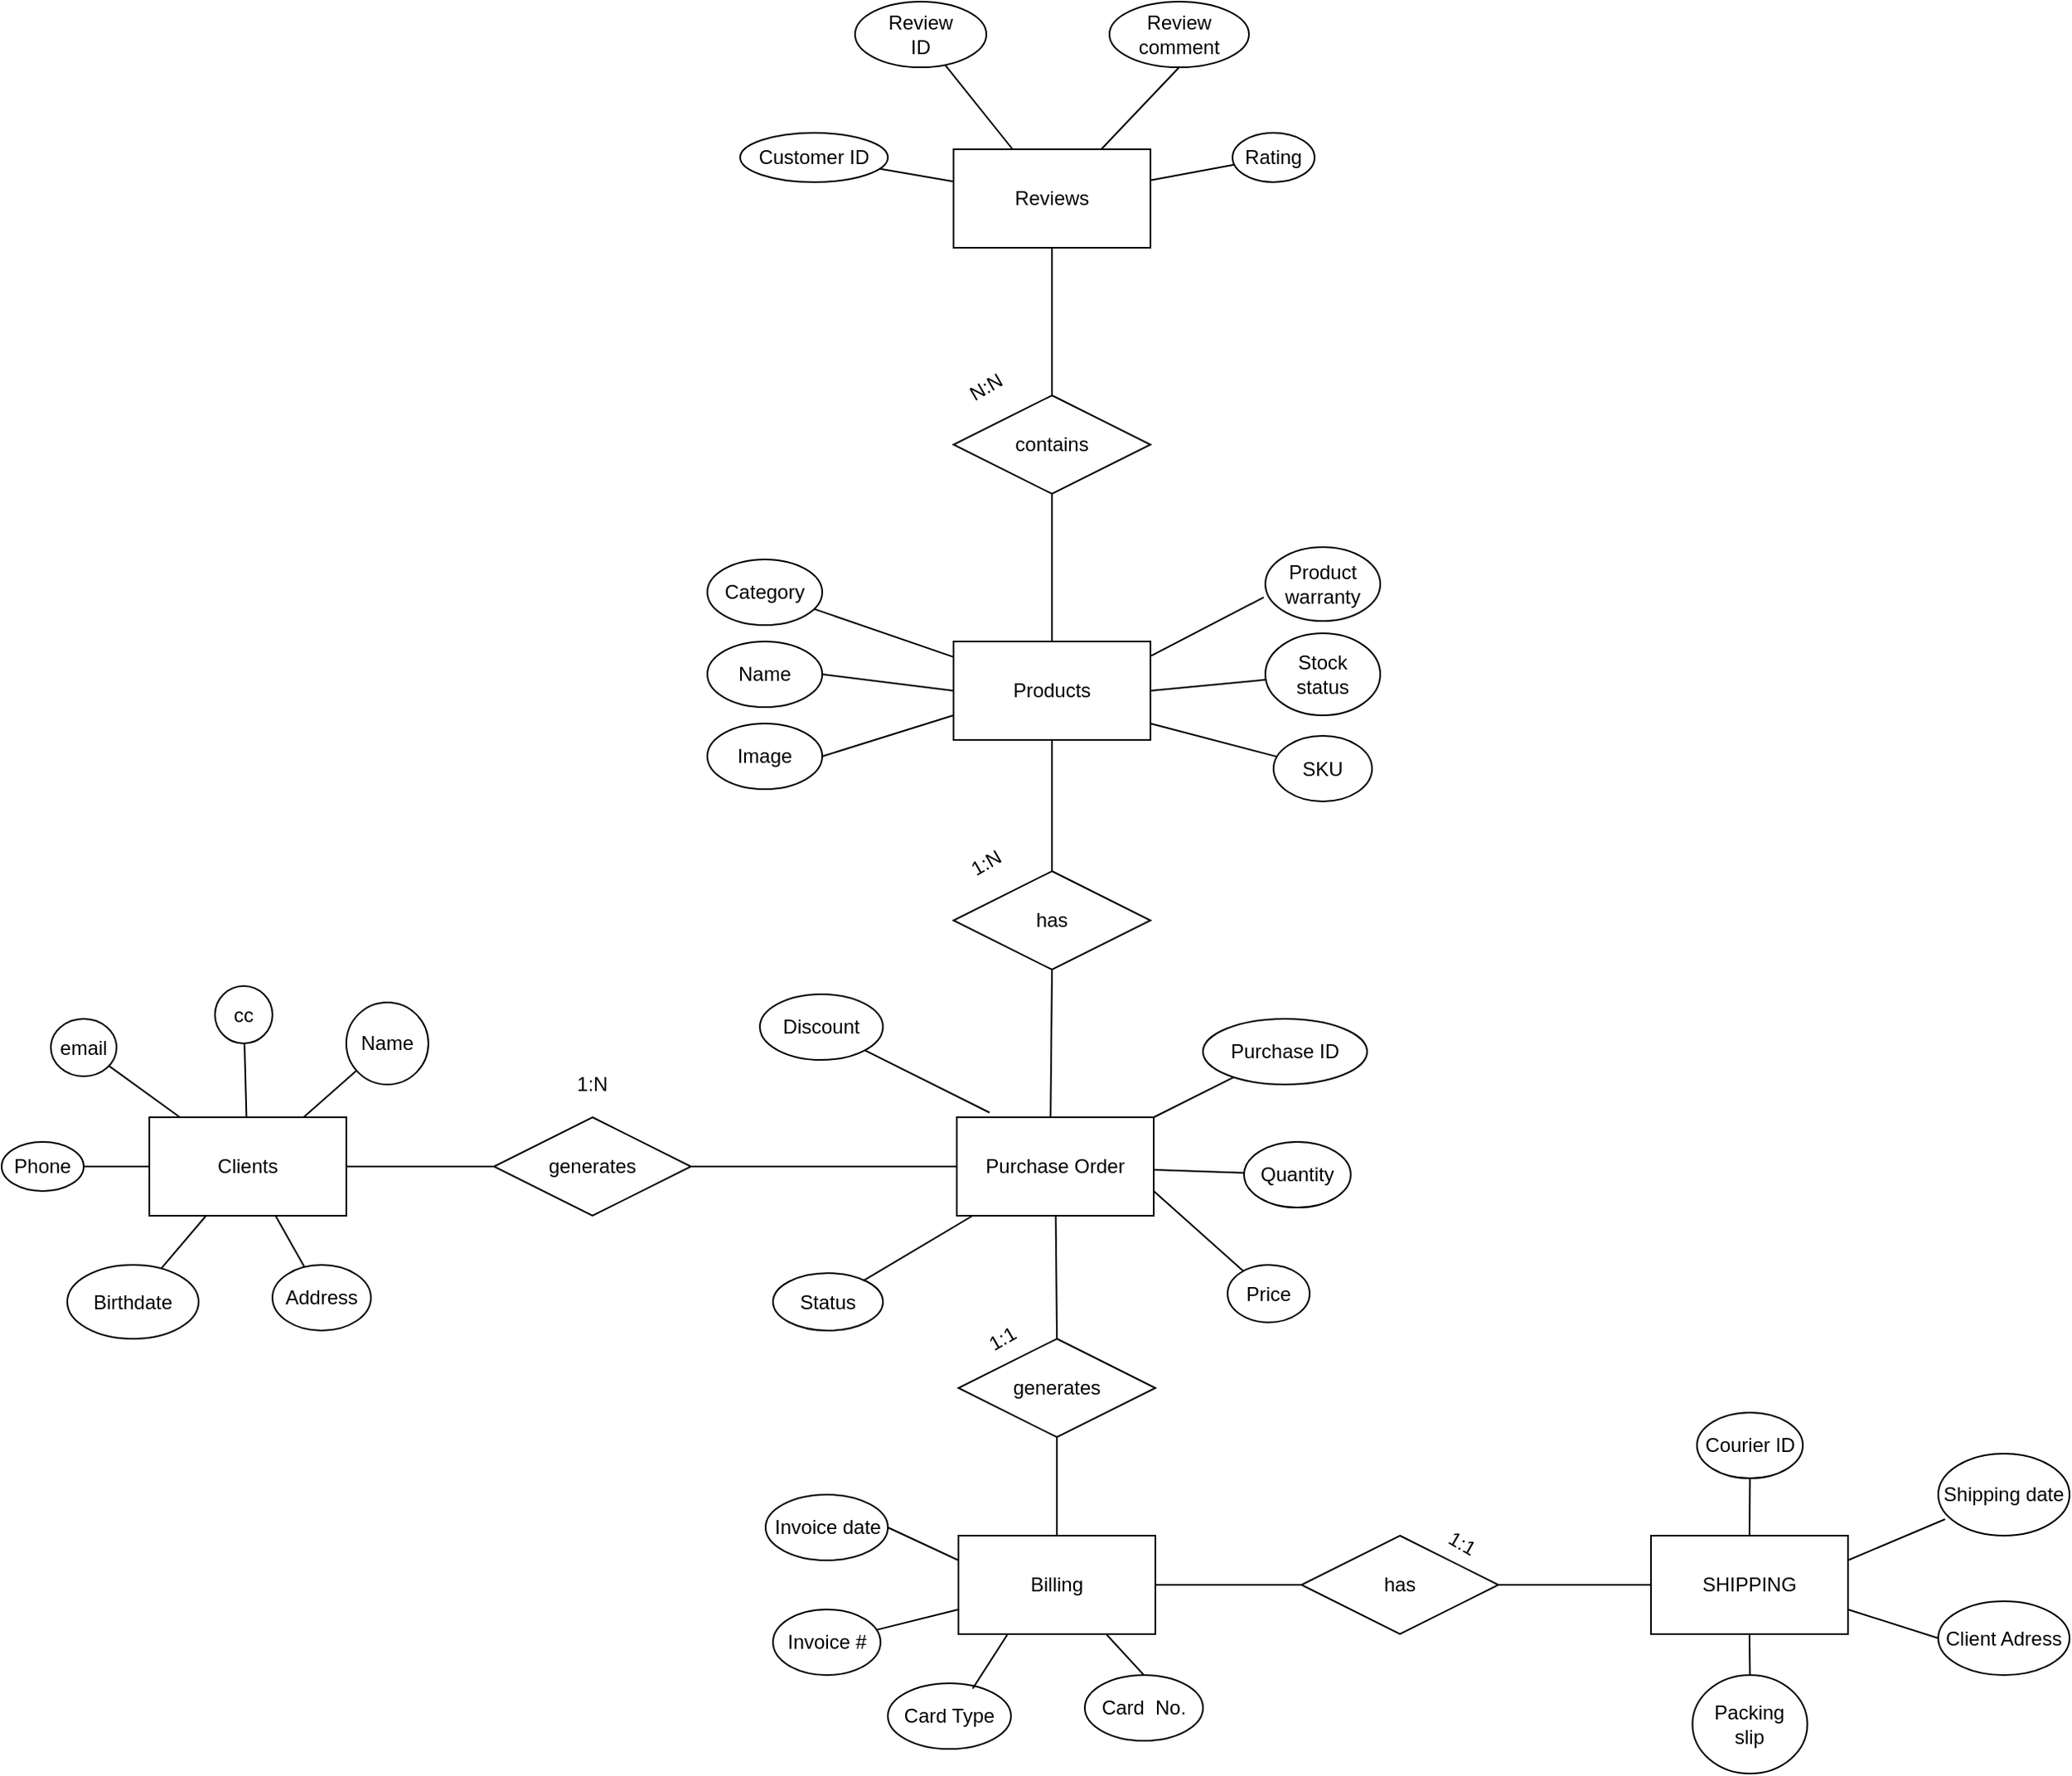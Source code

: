 <mxfile version="21.5.0" type="device">
  <diagram name="Page-1" id="65YWBiW6QOR2nZ7Mig4V">
    <mxGraphModel dx="2943" dy="2045" grid="1" gridSize="10" guides="1" tooltips="1" connect="1" arrows="1" fold="1" page="1" pageScale="1" pageWidth="850" pageHeight="1100" math="0" shadow="0">
      <root>
        <mxCell id="0" />
        <mxCell id="1" parent="0" />
        <mxCell id="MfXOiKpufsjJDc6b1-tj-1" value="Products" style="rounded=0;whiteSpace=wrap;html=1;" parent="1" vertex="1">
          <mxGeometry x="-60" y="-220" width="120" height="60" as="geometry" />
        </mxCell>
        <mxCell id="MfXOiKpufsjJDc6b1-tj-2" value="Clients" style="rounded=0;whiteSpace=wrap;html=1;" parent="1" vertex="1">
          <mxGeometry x="-550" y="70" width="120" height="60" as="geometry" />
        </mxCell>
        <mxCell id="MfXOiKpufsjJDc6b1-tj-5" value="Reviews" style="rounded=0;whiteSpace=wrap;html=1;" parent="1" vertex="1">
          <mxGeometry x="-60" y="-520" width="120" height="60" as="geometry" />
        </mxCell>
        <mxCell id="MfXOiKpufsjJDc6b1-tj-6" value="" style="endArrow=none;html=1;rounded=0;exitX=0.5;exitY=0;exitDx=0;exitDy=0;" parent="1" source="MfXOiKpufsjJDc6b1-tj-8" target="MfXOiKpufsjJDc6b1-tj-5" edge="1">
          <mxGeometry width="50" height="50" relative="1" as="geometry">
            <mxPoint x="-60" y="-80" as="sourcePoint" />
            <mxPoint x="80" y="30" as="targetPoint" />
          </mxGeometry>
        </mxCell>
        <mxCell id="MfXOiKpufsjJDc6b1-tj-7" value="" style="endArrow=none;html=1;rounded=0;exitX=0.5;exitY=1;exitDx=0;exitDy=0;" parent="1" source="MfXOiKpufsjJDc6b1-tj-8" target="MfXOiKpufsjJDc6b1-tj-1" edge="1">
          <mxGeometry width="50" height="50" relative="1" as="geometry">
            <mxPoint x="-140" y="-180" as="sourcePoint" />
            <mxPoint x="80" y="-70" as="targetPoint" />
          </mxGeometry>
        </mxCell>
        <mxCell id="MfXOiKpufsjJDc6b1-tj-8" value="contains" style="shape=rhombus;perimeter=rhombusPerimeter;whiteSpace=wrap;html=1;align=center;" parent="1" vertex="1">
          <mxGeometry x="-60" y="-370" width="120" height="60" as="geometry" />
        </mxCell>
        <mxCell id="MfXOiKpufsjJDc6b1-tj-9" value="generates" style="shape=rhombus;perimeter=rhombusPerimeter;whiteSpace=wrap;html=1;align=center;" parent="1" vertex="1">
          <mxGeometry x="-57" y="205" width="120" height="60" as="geometry" />
        </mxCell>
        <mxCell id="MfXOiKpufsjJDc6b1-tj-12" value="generates" style="shape=rhombus;perimeter=rhombusPerimeter;whiteSpace=wrap;html=1;align=center;rotation=0;" parent="1" vertex="1">
          <mxGeometry x="-340" y="70" width="120" height="60" as="geometry" />
        </mxCell>
        <mxCell id="MfXOiKpufsjJDc6b1-tj-13" value="" style="endArrow=none;html=1;rounded=0;exitX=0.5;exitY=1;exitDx=0;exitDy=0;entryX=0.476;entryY=0.025;entryDx=0;entryDy=0;entryPerimeter=0;" parent="1" source="MfXOiKpufsjJDc6b1-tj-21" target="g3toydNGnW4dyKCD_vtr-1" edge="1">
          <mxGeometry relative="1" as="geometry">
            <mxPoint x="180" y="-40" as="sourcePoint" />
            <mxPoint y="60" as="targetPoint" />
          </mxGeometry>
        </mxCell>
        <mxCell id="MfXOiKpufsjJDc6b1-tj-14" value="" style="endArrow=none;html=1;rounded=0;entryX=0;entryY=0.5;entryDx=0;entryDy=0;" parent="1" source="MfXOiKpufsjJDc6b1-tj-2" target="MfXOiKpufsjJDc6b1-tj-12" edge="1">
          <mxGeometry relative="1" as="geometry">
            <mxPoint x="-140" y="10" as="sourcePoint" />
            <mxPoint x="20" y="10" as="targetPoint" />
          </mxGeometry>
        </mxCell>
        <mxCell id="MfXOiKpufsjJDc6b1-tj-17" value="" style="endArrow=none;html=1;rounded=0;entryX=0.5;entryY=1;entryDx=0;entryDy=0;exitX=0.5;exitY=0;exitDx=0;exitDy=0;" parent="1" source="MfXOiKpufsjJDc6b1-tj-19" target="MfXOiKpufsjJDc6b1-tj-9" edge="1">
          <mxGeometry relative="1" as="geometry">
            <mxPoint x="-4.53" y="365" as="sourcePoint" />
            <mxPoint x="-4.53" y="265" as="targetPoint" />
          </mxGeometry>
        </mxCell>
        <mxCell id="MfXOiKpufsjJDc6b1-tj-18" value="1:N" style="text;html=1;strokeColor=none;fillColor=none;align=center;verticalAlign=middle;whiteSpace=wrap;rounded=0;rotation=0;" parent="1" vertex="1">
          <mxGeometry x="-310" y="40" width="60" height="20" as="geometry" />
        </mxCell>
        <mxCell id="MfXOiKpufsjJDc6b1-tj-19" value="Billing" style="rounded=0;whiteSpace=wrap;html=1;" parent="1" vertex="1">
          <mxGeometry x="-57" y="325" width="120" height="60" as="geometry" />
        </mxCell>
        <mxCell id="MfXOiKpufsjJDc6b1-tj-21" value="has" style="shape=rhombus;perimeter=rhombusPerimeter;whiteSpace=wrap;html=1;align=center;" parent="1" vertex="1">
          <mxGeometry x="-60" y="-80" width="120" height="60" as="geometry" />
        </mxCell>
        <mxCell id="MfXOiKpufsjJDc6b1-tj-23" value="1:1" style="text;html=1;strokeColor=none;fillColor=none;align=center;verticalAlign=middle;whiteSpace=wrap;rounded=0;rotation=-30;" parent="1" vertex="1">
          <mxGeometry x="-60" y="190" width="60" height="30" as="geometry" />
        </mxCell>
        <mxCell id="MfXOiKpufsjJDc6b1-tj-25" value="1:N" style="text;html=1;strokeColor=none;fillColor=none;align=center;verticalAlign=middle;whiteSpace=wrap;rounded=0;rotation=-30;" parent="1" vertex="1">
          <mxGeometry x="-70" y="-100" width="60" height="30" as="geometry" />
        </mxCell>
        <mxCell id="MfXOiKpufsjJDc6b1-tj-26" value="N:N" style="text;html=1;strokeColor=none;fillColor=none;align=center;verticalAlign=middle;whiteSpace=wrap;rounded=0;rotation=-30;" parent="1" vertex="1">
          <mxGeometry x="-70" y="-390" width="60" height="30" as="geometry" />
        </mxCell>
        <mxCell id="MfXOiKpufsjJDc6b1-tj-33" value="cc" style="ellipse;whiteSpace=wrap;html=1;aspect=fixed;" parent="1" vertex="1">
          <mxGeometry x="-510" y="-10" width="35" height="35" as="geometry" />
        </mxCell>
        <mxCell id="MfXOiKpufsjJDc6b1-tj-34" value="" style="endArrow=none;html=1;rounded=0;" parent="1" source="MfXOiKpufsjJDc6b1-tj-2" target="MfXOiKpufsjJDc6b1-tj-33" edge="1">
          <mxGeometry width="50" height="50" relative="1" as="geometry">
            <mxPoint x="-150" y="105" as="sourcePoint" />
            <mxPoint x="-100" y="55" as="targetPoint" />
          </mxGeometry>
        </mxCell>
        <mxCell id="MfXOiKpufsjJDc6b1-tj-35" value="SKU" style="ellipse;whiteSpace=wrap;html=1;" parent="1" vertex="1">
          <mxGeometry x="135" y="-162.5" width="60" height="40" as="geometry" />
        </mxCell>
        <mxCell id="MfXOiKpufsjJDc6b1-tj-36" value="" style="endArrow=none;html=1;rounded=0;" parent="1" source="MfXOiKpufsjJDc6b1-tj-1" target="MfXOiKpufsjJDc6b1-tj-35" edge="1">
          <mxGeometry width="50" height="50" relative="1" as="geometry">
            <mxPoint x="30" y="-110" as="sourcePoint" />
            <mxPoint x="80" y="-160" as="targetPoint" />
            <Array as="points">
              <mxPoint x="60" y="-170" />
            </Array>
          </mxGeometry>
        </mxCell>
        <mxCell id="MfXOiKpufsjJDc6b1-tj-37" value="Review &lt;br&gt;ID" style="ellipse;whiteSpace=wrap;html=1;" parent="1" vertex="1">
          <mxGeometry x="-120" y="-610" width="80" height="40" as="geometry" />
        </mxCell>
        <mxCell id="MfXOiKpufsjJDc6b1-tj-38" value="" style="endArrow=none;html=1;rounded=0;" parent="1" source="MfXOiKpufsjJDc6b1-tj-5" target="MfXOiKpufsjJDc6b1-tj-37" edge="1">
          <mxGeometry width="50" height="50" relative="1" as="geometry">
            <mxPoint x="30" y="-270" as="sourcePoint" />
            <mxPoint x="80" y="-320" as="targetPoint" />
          </mxGeometry>
        </mxCell>
        <mxCell id="MfXOiKpufsjJDc6b1-tj-47" value="email" style="ellipse;whiteSpace=wrap;html=1;" parent="1" vertex="1">
          <mxGeometry x="-610" y="10" width="40" height="35" as="geometry" />
        </mxCell>
        <mxCell id="MfXOiKpufsjJDc6b1-tj-48" value="Phone" style="ellipse;whiteSpace=wrap;html=1;" parent="1" vertex="1">
          <mxGeometry x="-640" y="85" width="50" height="30" as="geometry" />
        </mxCell>
        <mxCell id="MfXOiKpufsjJDc6b1-tj-49" value="Address" style="ellipse;whiteSpace=wrap;html=1;" parent="1" vertex="1">
          <mxGeometry x="-475" y="160" width="60" height="40" as="geometry" />
        </mxCell>
        <mxCell id="MfXOiKpufsjJDc6b1-tj-50" value="" style="endArrow=none;html=1;rounded=0;" parent="1" source="MfXOiKpufsjJDc6b1-tj-49" target="MfXOiKpufsjJDc6b1-tj-2" edge="1">
          <mxGeometry width="50" height="50" relative="1" as="geometry">
            <mxPoint x="-150" y="265" as="sourcePoint" />
            <mxPoint x="-100" y="215" as="targetPoint" />
          </mxGeometry>
        </mxCell>
        <mxCell id="MfXOiKpufsjJDc6b1-tj-51" value="" style="endArrow=none;html=1;rounded=0;" parent="1" source="MfXOiKpufsjJDc6b1-tj-48" target="MfXOiKpufsjJDc6b1-tj-2" edge="1">
          <mxGeometry width="50" height="50" relative="1" as="geometry">
            <mxPoint x="-150" y="265" as="sourcePoint" />
            <mxPoint x="-100" y="215" as="targetPoint" />
          </mxGeometry>
        </mxCell>
        <mxCell id="MfXOiKpufsjJDc6b1-tj-52" value="" style="endArrow=none;html=1;rounded=0;" parent="1" source="MfXOiKpufsjJDc6b1-tj-2" target="MfXOiKpufsjJDc6b1-tj-47" edge="1">
          <mxGeometry width="50" height="50" relative="1" as="geometry">
            <mxPoint x="-150" y="265" as="sourcePoint" />
            <mxPoint x="-100" y="215" as="targetPoint" />
          </mxGeometry>
        </mxCell>
        <mxCell id="MfXOiKpufsjJDc6b1-tj-53" value="Birthdate" style="ellipse;whiteSpace=wrap;html=1;" parent="1" vertex="1">
          <mxGeometry x="-600" y="160" width="80" height="45" as="geometry" />
        </mxCell>
        <mxCell id="MfXOiKpufsjJDc6b1-tj-54" value="" style="endArrow=none;html=1;rounded=0;" parent="1" source="MfXOiKpufsjJDc6b1-tj-53" target="MfXOiKpufsjJDc6b1-tj-2" edge="1">
          <mxGeometry width="50" height="50" relative="1" as="geometry">
            <mxPoint x="-150" y="265" as="sourcePoint" />
            <mxPoint x="-100" y="215" as="targetPoint" />
          </mxGeometry>
        </mxCell>
        <mxCell id="MfXOiKpufsjJDc6b1-tj-57" value="Category" style="ellipse;whiteSpace=wrap;html=1;" parent="1" vertex="1">
          <mxGeometry x="-210" y="-270" width="70" height="40" as="geometry" />
        </mxCell>
        <mxCell id="MfXOiKpufsjJDc6b1-tj-58" value="Stock &lt;br&gt;status" style="ellipse;whiteSpace=wrap;html=1;" parent="1" vertex="1">
          <mxGeometry x="130" y="-225" width="70" height="50" as="geometry" />
        </mxCell>
        <mxCell id="MfXOiKpufsjJDc6b1-tj-59" value="Product &lt;br&gt;warranty" style="ellipse;whiteSpace=wrap;html=1;" parent="1" vertex="1">
          <mxGeometry x="130" y="-277.5" width="70" height="45" as="geometry" />
        </mxCell>
        <mxCell id="MfXOiKpufsjJDc6b1-tj-60" value="" style="endArrow=none;html=1;rounded=0;entryX=1;entryY=0.5;entryDx=0;entryDy=0;" parent="1" source="MfXOiKpufsjJDc6b1-tj-58" target="MfXOiKpufsjJDc6b1-tj-1" edge="1">
          <mxGeometry width="50" height="50" relative="1" as="geometry">
            <mxPoint x="110" y="-160" as="sourcePoint" />
            <mxPoint x="160" y="-210" as="targetPoint" />
          </mxGeometry>
        </mxCell>
        <mxCell id="MfXOiKpufsjJDc6b1-tj-61" value="" style="endArrow=none;html=1;rounded=0;entryX=-0.014;entryY=0.68;entryDx=0;entryDy=0;exitX=1.004;exitY=0.144;exitDx=0;exitDy=0;entryPerimeter=0;exitPerimeter=0;" parent="1" source="MfXOiKpufsjJDc6b1-tj-1" target="MfXOiKpufsjJDc6b1-tj-59" edge="1">
          <mxGeometry width="50" height="50" relative="1" as="geometry">
            <mxPoint x="110" y="-160" as="sourcePoint" />
            <mxPoint x="160" y="-210" as="targetPoint" />
          </mxGeometry>
        </mxCell>
        <mxCell id="MfXOiKpufsjJDc6b1-tj-62" value="" style="endArrow=none;html=1;rounded=0;" parent="1" source="MfXOiKpufsjJDc6b1-tj-57" target="MfXOiKpufsjJDc6b1-tj-1" edge="1">
          <mxGeometry width="50" height="50" relative="1" as="geometry">
            <mxPoint x="110" y="-160" as="sourcePoint" />
            <mxPoint x="160" y="-210" as="targetPoint" />
          </mxGeometry>
        </mxCell>
        <mxCell id="MfXOiKpufsjJDc6b1-tj-65" value="Invoice #" style="ellipse;whiteSpace=wrap;html=1;" parent="1" vertex="1">
          <mxGeometry x="-170" y="370" width="65.5" height="40" as="geometry" />
        </mxCell>
        <mxCell id="MfXOiKpufsjJDc6b1-tj-66" value="Card Type" style="ellipse;whiteSpace=wrap;html=1;" parent="1" vertex="1">
          <mxGeometry x="-100" y="415" width="75" height="40" as="geometry" />
        </mxCell>
        <mxCell id="MfXOiKpufsjJDc6b1-tj-67" value="" style="endArrow=none;html=1;rounded=0;entryX=0.25;entryY=1;entryDx=0;entryDy=0;exitX=0.689;exitY=0.081;exitDx=0;exitDy=0;exitPerimeter=0;" parent="1" source="MfXOiKpufsjJDc6b1-tj-66" target="MfXOiKpufsjJDc6b1-tj-19" edge="1">
          <mxGeometry width="50" height="50" relative="1" as="geometry">
            <mxPoint x="113" y="315" as="sourcePoint" />
            <mxPoint x="163" y="265" as="targetPoint" />
          </mxGeometry>
        </mxCell>
        <mxCell id="MfXOiKpufsjJDc6b1-tj-68" value="" style="endArrow=none;html=1;rounded=0;exitX=0;exitY=0.75;exitDx=0;exitDy=0;" parent="1" source="MfXOiKpufsjJDc6b1-tj-19" target="MfXOiKpufsjJDc6b1-tj-65" edge="1">
          <mxGeometry width="50" height="50" relative="1" as="geometry">
            <mxPoint x="113" y="375" as="sourcePoint" />
            <mxPoint x="163" y="325" as="targetPoint" />
          </mxGeometry>
        </mxCell>
        <mxCell id="MfXOiKpufsjJDc6b1-tj-69" value="Customer ID" style="ellipse;whiteSpace=wrap;html=1;" parent="1" vertex="1">
          <mxGeometry x="-190" y="-530" width="90" height="30" as="geometry" />
        </mxCell>
        <mxCell id="MfXOiKpufsjJDc6b1-tj-70" value="Rating" style="ellipse;whiteSpace=wrap;html=1;" parent="1" vertex="1">
          <mxGeometry x="110" y="-530" width="50" height="30" as="geometry" />
        </mxCell>
        <mxCell id="MfXOiKpufsjJDc6b1-tj-71" value="" style="endArrow=none;html=1;rounded=0;" parent="1" source="MfXOiKpufsjJDc6b1-tj-5" target="MfXOiKpufsjJDc6b1-tj-70" edge="1">
          <mxGeometry width="50" height="50" relative="1" as="geometry">
            <mxPoint x="110" y="-350" as="sourcePoint" />
            <mxPoint x="160" y="-400" as="targetPoint" />
          </mxGeometry>
        </mxCell>
        <mxCell id="MfXOiKpufsjJDc6b1-tj-72" value="" style="endArrow=none;html=1;rounded=0;" parent="1" source="MfXOiKpufsjJDc6b1-tj-69" target="MfXOiKpufsjJDc6b1-tj-5" edge="1">
          <mxGeometry width="50" height="50" relative="1" as="geometry">
            <mxPoint x="110" y="-350" as="sourcePoint" />
            <mxPoint x="160" y="-400" as="targetPoint" />
          </mxGeometry>
        </mxCell>
        <mxCell id="MfXOiKpufsjJDc6b1-tj-73" value="Name" style="ellipse;whiteSpace=wrap;html=1;aspect=fixed;" parent="1" vertex="1">
          <mxGeometry x="-430" width="50" height="50" as="geometry" />
        </mxCell>
        <mxCell id="MfXOiKpufsjJDc6b1-tj-74" value="" style="endArrow=none;html=1;rounded=0;" parent="1" source="MfXOiKpufsjJDc6b1-tj-2" target="MfXOiKpufsjJDc6b1-tj-73" edge="1">
          <mxGeometry width="50" height="50" relative="1" as="geometry">
            <mxPoint x="-480" y="75" as="sourcePoint" />
            <mxPoint x="-480" y="30" as="targetPoint" />
          </mxGeometry>
        </mxCell>
        <mxCell id="MfXOiKpufsjJDc6b1-tj-75" value="Name" style="ellipse;whiteSpace=wrap;html=1;" parent="1" vertex="1">
          <mxGeometry x="-210" y="-220" width="70" height="40" as="geometry" />
        </mxCell>
        <mxCell id="MfXOiKpufsjJDc6b1-tj-77" value="" style="endArrow=none;html=1;rounded=0;exitX=1;exitY=0.5;exitDx=0;exitDy=0;entryX=0;entryY=0.5;entryDx=0;entryDy=0;" parent="1" source="MfXOiKpufsjJDc6b1-tj-75" target="MfXOiKpufsjJDc6b1-tj-1" edge="1">
          <mxGeometry width="50" height="50" relative="1" as="geometry">
            <mxPoint x="-117" y="-204" as="sourcePoint" />
            <mxPoint x="-50" y="-191" as="targetPoint" />
          </mxGeometry>
        </mxCell>
        <mxCell id="MfXOiKpufsjJDc6b1-tj-78" value="Image" style="ellipse;whiteSpace=wrap;html=1;" parent="1" vertex="1">
          <mxGeometry x="-210" y="-170" width="70" height="40" as="geometry" />
        </mxCell>
        <mxCell id="MfXOiKpufsjJDc6b1-tj-79" value="" style="endArrow=none;html=1;rounded=0;exitX=1;exitY=0.5;exitDx=0;exitDy=0;entryX=0;entryY=0.75;entryDx=0;entryDy=0;" parent="1" source="MfXOiKpufsjJDc6b1-tj-78" edge="1" target="MfXOiKpufsjJDc6b1-tj-1">
          <mxGeometry width="50" height="50" relative="1" as="geometry">
            <mxPoint x="-120" y="-162" as="sourcePoint" />
            <mxPoint x="-90" y="-170" as="targetPoint" />
          </mxGeometry>
        </mxCell>
        <mxCell id="MfXOiKpufsjJDc6b1-tj-80" value="Card&amp;nbsp; No." style="ellipse;whiteSpace=wrap;html=1;" parent="1" vertex="1">
          <mxGeometry x="20" y="410" width="72" height="40" as="geometry" />
        </mxCell>
        <mxCell id="MfXOiKpufsjJDc6b1-tj-81" value="Invoice date" style="ellipse;whiteSpace=wrap;html=1;" parent="1" vertex="1">
          <mxGeometry x="-174.5" y="300" width="74.5" height="40" as="geometry" />
        </mxCell>
        <mxCell id="MfXOiKpufsjJDc6b1-tj-82" value="" style="endArrow=none;html=1;rounded=0;exitX=0;exitY=0.25;exitDx=0;exitDy=0;entryX=1;entryY=0.5;entryDx=0;entryDy=0;" parent="1" source="MfXOiKpufsjJDc6b1-tj-19" target="MfXOiKpufsjJDc6b1-tj-81" edge="1">
          <mxGeometry width="50" height="50" relative="1" as="geometry">
            <mxPoint x="-13" y="395" as="sourcePoint" />
            <mxPoint x="-32" y="416" as="targetPoint" />
          </mxGeometry>
        </mxCell>
        <mxCell id="MfXOiKpufsjJDc6b1-tj-83" value="" style="endArrow=none;html=1;rounded=0;exitX=0.5;exitY=0;exitDx=0;exitDy=0;entryX=0.75;entryY=1;entryDx=0;entryDy=0;" parent="1" source="MfXOiKpufsjJDc6b1-tj-80" target="MfXOiKpufsjJDc6b1-tj-19" edge="1">
          <mxGeometry width="50" height="50" relative="1" as="geometry">
            <mxPoint x="-46" y="374" as="sourcePoint" />
            <mxPoint x="-57" y="400" as="targetPoint" />
          </mxGeometry>
        </mxCell>
        <mxCell id="MfXOiKpufsjJDc6b1-tj-84" value="Review&lt;br&gt;comment" style="ellipse;whiteSpace=wrap;html=1;" parent="1" vertex="1">
          <mxGeometry x="35" y="-610" width="85" height="40" as="geometry" />
        </mxCell>
        <mxCell id="MfXOiKpufsjJDc6b1-tj-85" value="" style="endArrow=none;html=1;rounded=0;exitX=0.75;exitY=0;exitDx=0;exitDy=0;entryX=0.5;entryY=1;entryDx=0;entryDy=0;" parent="1" source="MfXOiKpufsjJDc6b1-tj-5" target="MfXOiKpufsjJDc6b1-tj-84" edge="1">
          <mxGeometry width="50" height="50" relative="1" as="geometry">
            <mxPoint x="-5" y="-510" as="sourcePoint" />
            <mxPoint x="-20" y="-540" as="targetPoint" />
          </mxGeometry>
        </mxCell>
        <mxCell id="g3toydNGnW4dyKCD_vtr-1" value="Purchase Order" style="rounded=0;whiteSpace=wrap;html=1;" vertex="1" parent="1">
          <mxGeometry x="-58" y="70" width="120" height="60" as="geometry" />
        </mxCell>
        <mxCell id="g3toydNGnW4dyKCD_vtr-2" value="Discount" style="ellipse;whiteSpace=wrap;html=1;" vertex="1" parent="1">
          <mxGeometry x="-178" y="-5" width="75" height="40" as="geometry" />
        </mxCell>
        <mxCell id="g3toydNGnW4dyKCD_vtr-3" value="" style="endArrow=none;html=1;rounded=0;entryX=0.166;entryY=-0.048;entryDx=0;entryDy=0;exitX=1;exitY=1;exitDx=0;exitDy=0;entryPerimeter=0;" edge="1" source="g3toydNGnW4dyKCD_vtr-2" target="g3toydNGnW4dyKCD_vtr-1" parent="1">
          <mxGeometry width="50" height="50" relative="1" as="geometry">
            <mxPoint x="-203" y="-25" as="sourcePoint" />
            <mxPoint x="-153" y="-75" as="targetPoint" />
          </mxGeometry>
        </mxCell>
        <mxCell id="g3toydNGnW4dyKCD_vtr-4" value="Status" style="ellipse;whiteSpace=wrap;html=1;" vertex="1" parent="1">
          <mxGeometry x="-170" y="165" width="67" height="35" as="geometry" />
        </mxCell>
        <mxCell id="g3toydNGnW4dyKCD_vtr-5" value="Price" style="ellipse;whiteSpace=wrap;html=1;" vertex="1" parent="1">
          <mxGeometry x="107" y="160" width="50" height="35" as="geometry" />
        </mxCell>
        <mxCell id="g3toydNGnW4dyKCD_vtr-6" value="Quantity" style="ellipse;whiteSpace=wrap;html=1;" vertex="1" parent="1">
          <mxGeometry x="117" y="85" width="65" height="40" as="geometry" />
        </mxCell>
        <mxCell id="g3toydNGnW4dyKCD_vtr-7" value="Purchase ID" style="ellipse;whiteSpace=wrap;html=1;" vertex="1" parent="1">
          <mxGeometry x="92" y="10" width="100" height="40" as="geometry" />
        </mxCell>
        <mxCell id="g3toydNGnW4dyKCD_vtr-8" value="" style="endArrow=none;html=1;rounded=0;" edge="1" source="g3toydNGnW4dyKCD_vtr-1" target="g3toydNGnW4dyKCD_vtr-7" parent="1">
          <mxGeometry width="50" height="50" relative="1" as="geometry">
            <mxPoint x="-203" y="135" as="sourcePoint" />
            <mxPoint x="-153" y="85" as="targetPoint" />
          </mxGeometry>
        </mxCell>
        <mxCell id="g3toydNGnW4dyKCD_vtr-9" value="" style="endArrow=none;html=1;rounded=0;" edge="1" source="g3toydNGnW4dyKCD_vtr-1" target="g3toydNGnW4dyKCD_vtr-6" parent="1">
          <mxGeometry width="50" height="50" relative="1" as="geometry">
            <mxPoint x="-203" y="135" as="sourcePoint" />
            <mxPoint x="-153" y="85" as="targetPoint" />
          </mxGeometry>
        </mxCell>
        <mxCell id="g3toydNGnW4dyKCD_vtr-10" value="" style="endArrow=none;html=1;rounded=0;" edge="1" source="g3toydNGnW4dyKCD_vtr-4" target="g3toydNGnW4dyKCD_vtr-1" parent="1">
          <mxGeometry width="50" height="50" relative="1" as="geometry">
            <mxPoint x="-203" y="135" as="sourcePoint" />
            <mxPoint x="-153" y="85" as="targetPoint" />
          </mxGeometry>
        </mxCell>
        <mxCell id="g3toydNGnW4dyKCD_vtr-11" value="" style="endArrow=none;html=1;rounded=0;exitX=1;exitY=0.75;exitDx=0;exitDy=0;" edge="1" source="g3toydNGnW4dyKCD_vtr-1" target="g3toydNGnW4dyKCD_vtr-5" parent="1">
          <mxGeometry width="50" height="50" relative="1" as="geometry">
            <mxPoint x="-203" y="135" as="sourcePoint" />
            <mxPoint x="-153" y="85" as="targetPoint" />
          </mxGeometry>
        </mxCell>
        <mxCell id="g3toydNGnW4dyKCD_vtr-20" value="" style="endArrow=none;html=1;rounded=0;entryX=0;entryY=0.5;entryDx=0;entryDy=0;exitX=1;exitY=0.5;exitDx=0;exitDy=0;" edge="1" parent="1" source="MfXOiKpufsjJDc6b1-tj-12" target="g3toydNGnW4dyKCD_vtr-1">
          <mxGeometry relative="1" as="geometry">
            <mxPoint x="-190" y="99.47" as="sourcePoint" />
            <mxPoint x="-100" y="99.47" as="targetPoint" />
          </mxGeometry>
        </mxCell>
        <mxCell id="g3toydNGnW4dyKCD_vtr-22" value="" style="endArrow=none;html=1;rounded=0;entryX=0.5;entryY=0;entryDx=0;entryDy=0;" edge="1" parent="1" source="g3toydNGnW4dyKCD_vtr-1" target="MfXOiKpufsjJDc6b1-tj-9">
          <mxGeometry width="50" height="50" relative="1" as="geometry">
            <mxPoint x="-20" y="160" as="sourcePoint" />
            <mxPoint x="137" y="230" as="targetPoint" />
          </mxGeometry>
        </mxCell>
        <mxCell id="g3toydNGnW4dyKCD_vtr-26" value="" style="endArrow=none;html=1;rounded=0;entryX=0.5;entryY=1;entryDx=0;entryDy=0;exitX=0.5;exitY=0;exitDx=0;exitDy=0;" edge="1" parent="1" source="MfXOiKpufsjJDc6b1-tj-21" target="MfXOiKpufsjJDc6b1-tj-1">
          <mxGeometry width="50" height="50" relative="1" as="geometry">
            <mxPoint x="120" y="120" as="sourcePoint" />
            <mxPoint x="170" y="70" as="targetPoint" />
          </mxGeometry>
        </mxCell>
        <mxCell id="g3toydNGnW4dyKCD_vtr-27" value="has" style="shape=rhombus;perimeter=rhombusPerimeter;whiteSpace=wrap;html=1;align=center;rotation=0;" vertex="1" parent="1">
          <mxGeometry x="152" y="325" width="120" height="60" as="geometry" />
        </mxCell>
        <mxCell id="g3toydNGnW4dyKCD_vtr-28" value="" style="endArrow=none;html=1;rounded=0;entryX=0;entryY=0.5;entryDx=0;entryDy=0;exitX=1;exitY=0.5;exitDx=0;exitDy=0;" edge="1" parent="1" target="g3toydNGnW4dyKCD_vtr-27" source="MfXOiKpufsjJDc6b1-tj-19">
          <mxGeometry relative="1" as="geometry">
            <mxPoint x="80" y="360" as="sourcePoint" />
            <mxPoint x="512" y="270" as="targetPoint" />
          </mxGeometry>
        </mxCell>
        <mxCell id="g3toydNGnW4dyKCD_vtr-29" value="SHIPPING" style="rounded=0;whiteSpace=wrap;html=1;" vertex="1" parent="1">
          <mxGeometry x="365" y="325" width="120" height="60" as="geometry" />
        </mxCell>
        <mxCell id="g3toydNGnW4dyKCD_vtr-30" value="" style="endArrow=none;html=1;rounded=0;entryX=0;entryY=0.5;entryDx=0;entryDy=0;exitX=1;exitY=0.5;exitDx=0;exitDy=0;" edge="1" parent="1" source="g3toydNGnW4dyKCD_vtr-27" target="g3toydNGnW4dyKCD_vtr-29">
          <mxGeometry relative="1" as="geometry">
            <mxPoint x="302" y="354.47" as="sourcePoint" />
            <mxPoint x="392" y="354.47" as="targetPoint" />
          </mxGeometry>
        </mxCell>
        <mxCell id="g3toydNGnW4dyKCD_vtr-31" value="Courier ID" style="ellipse;whiteSpace=wrap;html=1;" vertex="1" parent="1">
          <mxGeometry x="393" y="250" width="64.5" height="40" as="geometry" />
        </mxCell>
        <mxCell id="g3toydNGnW4dyKCD_vtr-34" value="Shipping date" style="ellipse;whiteSpace=wrap;html=1;" vertex="1" parent="1">
          <mxGeometry x="540" y="275" width="80" height="50" as="geometry" />
        </mxCell>
        <mxCell id="g3toydNGnW4dyKCD_vtr-35" value="Client Adress" style="ellipse;whiteSpace=wrap;html=1;" vertex="1" parent="1">
          <mxGeometry x="540" y="365" width="80" height="45" as="geometry" />
        </mxCell>
        <mxCell id="g3toydNGnW4dyKCD_vtr-36" value="Packing &lt;br&gt;slip" style="ellipse;whiteSpace=wrap;html=1;" vertex="1" parent="1">
          <mxGeometry x="390.25" y="410" width="70" height="60" as="geometry" />
        </mxCell>
        <mxCell id="g3toydNGnW4dyKCD_vtr-37" value="" style="endArrow=none;html=1;rounded=0;entryX=0.5;entryY=1;entryDx=0;entryDy=0;exitX=0.5;exitY=0;exitDx=0;exitDy=0;" edge="1" parent="1" source="g3toydNGnW4dyKCD_vtr-29" target="g3toydNGnW4dyKCD_vtr-31">
          <mxGeometry width="50" height="50" relative="1" as="geometry">
            <mxPoint x="375" y="330" as="sourcePoint" />
            <mxPoint x="425" y="290" as="targetPoint" />
          </mxGeometry>
        </mxCell>
        <mxCell id="g3toydNGnW4dyKCD_vtr-39" value="" style="endArrow=none;html=1;rounded=0;entryX=0;entryY=0.5;entryDx=0;entryDy=0;exitX=1;exitY=0.75;exitDx=0;exitDy=0;" edge="1" parent="1" source="g3toydNGnW4dyKCD_vtr-29" target="g3toydNGnW4dyKCD_vtr-35">
          <mxGeometry width="50" height="50" relative="1" as="geometry">
            <mxPoint x="445" y="345" as="sourcePoint" />
            <mxPoint x="445" y="310" as="targetPoint" />
          </mxGeometry>
        </mxCell>
        <mxCell id="g3toydNGnW4dyKCD_vtr-40" value="" style="endArrow=none;html=1;rounded=0;entryX=0.5;entryY=0;entryDx=0;entryDy=0;exitX=0.5;exitY=1;exitDx=0;exitDy=0;" edge="1" parent="1" source="g3toydNGnW4dyKCD_vtr-29" target="g3toydNGnW4dyKCD_vtr-36">
          <mxGeometry width="50" height="50" relative="1" as="geometry">
            <mxPoint x="455" y="355" as="sourcePoint" />
            <mxPoint x="455" y="320" as="targetPoint" />
          </mxGeometry>
        </mxCell>
        <mxCell id="g3toydNGnW4dyKCD_vtr-42" value="1:1" style="text;html=1;strokeColor=none;fillColor=none;align=center;verticalAlign=middle;whiteSpace=wrap;rounded=0;rotation=30;" vertex="1" parent="1">
          <mxGeometry x="220" y="320" width="60" height="20" as="geometry" />
        </mxCell>
        <mxCell id="g3toydNGnW4dyKCD_vtr-44" value="" style="endArrow=none;html=1;rounded=0;entryX=0.052;entryY=0.8;entryDx=0;entryDy=0;exitX=1;exitY=0.25;exitDx=0;exitDy=0;entryPerimeter=0;" edge="1" parent="1" source="g3toydNGnW4dyKCD_vtr-29" target="g3toydNGnW4dyKCD_vtr-34">
          <mxGeometry width="50" height="50" relative="1" as="geometry">
            <mxPoint x="495" y="380" as="sourcePoint" />
            <mxPoint x="550" y="398" as="targetPoint" />
          </mxGeometry>
        </mxCell>
      </root>
    </mxGraphModel>
  </diagram>
</mxfile>
